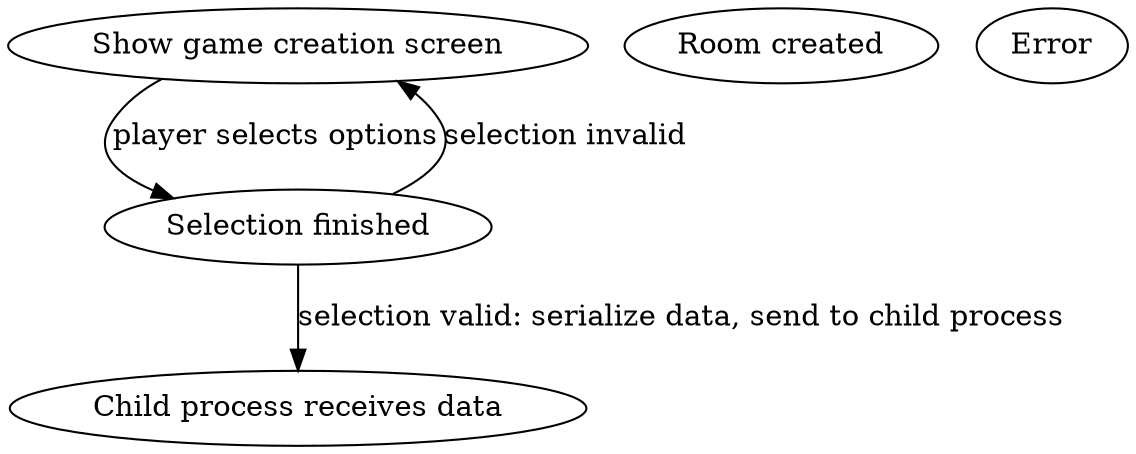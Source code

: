 digraph gamestart{
  sgcs [label="Show game creation screen"];
  sv [label="Selection finished"];
  sdtp [label="Child process receives data"];
  rc [label="Room created"];
  error [label="Error"];

  sgcs -> sv [label="player selects options"];
sv-> sgcs [label="selection invalid"];
  sv -> sdtp [label="selection valid: serialize data, send to child process"];
  


}